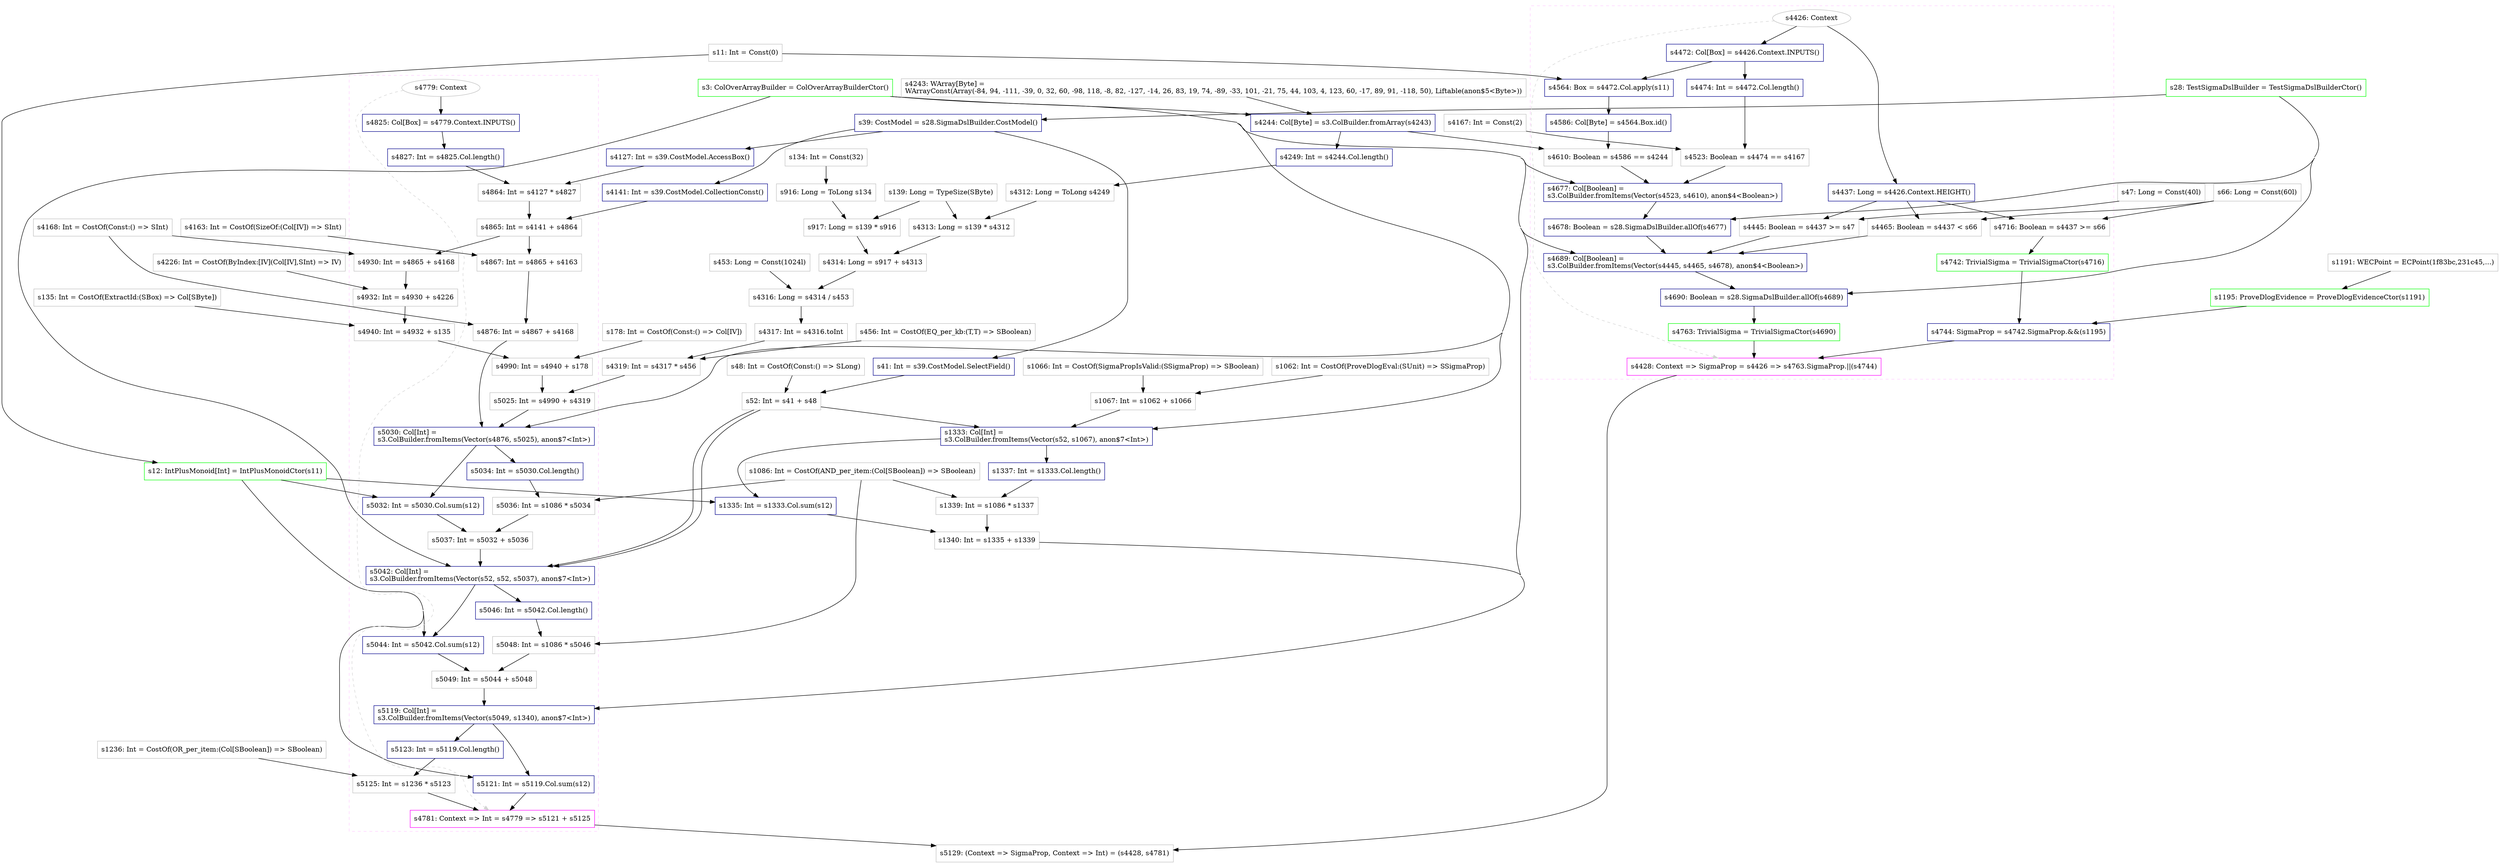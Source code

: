 digraph "bob_prove" {
concentrate=true
node [style=filled, fillcolor=orangered]

"s28" [
label="s28: TestSigmaDslBuilder = TestSigmaDslBuilderCtor()"
shape=box, color=green, tooltip="s28:TestSigmaDslBuilder", style=filled, fillcolor=white
]
"s1191" [
label="s1191: WECPoint = ECPoint(1f83bc,231c45,...)"
shape=box, color=gray, tooltip="s1191:WECPoint", style=filled, fillcolor=white
]
"s1195" [
label="s1195: ProveDlogEvidence = ProveDlogEvidenceCtor(s1191)"
shape=box, color=green, tooltip="s1195:ProveDlogEvidence", style=filled, fillcolor=white
]
"s4167" [
label="s4167: Int = Const(2)"
shape=box, color=gray, tooltip="s4167:Int", style=filled, fillcolor=white
]
"s3" [
label="s3: ColOverArrayBuilder = ColOverArrayBuilderCtor()"
shape=box, color=green, tooltip="s3:ColOverArrayBuilder", style=filled, fillcolor=white
]
"s4243" [
label="s4243: WArray[Byte] =\lWArrayConst(Array(-84, 94, -111, -39, 0, 32, 60, -98, 118, -8, 82, -127, -14, 26, 83, 19, 74, -89, -33, 101, -21, 75, 44, 103, 4, 123, 60, -17, 89, 91, -118, 50), Liftable(anon$5<Byte>))\l"
shape=box, color=gray, tooltip="s4243:WArray[Byte]", style=filled, fillcolor=white
]
"s4244" [
label="s4244: Col[Byte] = s3.ColBuilder.fromArray(s4243)"
shape=box, color=darkblue, tooltip="s4244:Col[Byte]", style=filled, fillcolor=white
]
"s66" [
label="s66: Long = Const(60l)"
shape=box, color=gray, tooltip="s66:Long", style=filled, fillcolor=white
]
"s11" [
label="s11: Int = Const(0)"
shape=box, color=gray, tooltip="s11:Int", style=filled, fillcolor=white
]
"s47" [
label="s47: Long = Const(40l)"
shape=box, color=gray, tooltip="s47:Long", style=filled, fillcolor=white
]
subgraph cluster_s4428 {
style=dashed; color="#FFCCFF"
"s4426" [
label="s4426: Context"
shape=oval, color=gray, tooltip="s4426:Context", style=filled, fillcolor=white
]
"s4428" [
label="s4428: Context => SigmaProp = s4426 => s4763.SigmaProp.||(s4744)"
shape=box, color=magenta, tooltip="s4428:Context => SigmaProp", style=filled, fillcolor=white
]
{rank=source; s4426}
"s4437" [
label="s4437: Long = s4426.Context.HEIGHT()"
shape=box, color=darkblue, tooltip="s4437:Long", style=filled, fillcolor=white
]
"s4445" [
label="s4445: Boolean = s4437 >= s47"
shape=box, color=gray, tooltip="s4445:Boolean", style=filled, fillcolor=white
]
"s4465" [
label="s4465: Boolean = s4437 < s66"
shape=box, color=gray, tooltip="s4465:Boolean", style=filled, fillcolor=white
]
"s4472" [
label="s4472: Col[Box] = s4426.Context.INPUTS()"
shape=box, color=darkblue, tooltip="s4472:Col[Box]", style=filled, fillcolor=white
]
"s4474" [
label="s4474: Int = s4472.Col.length()"
shape=box, color=darkblue, tooltip="s4474:Int", style=filled, fillcolor=white
]
"s4523" [
label="s4523: Boolean = s4474 == s4167"
shape=box, color=gray, tooltip="s4523:Boolean", style=filled, fillcolor=white
]
"s4564" [
label="s4564: Box = s4472.Col.apply(s11)"
shape=box, color=darkblue, tooltip="s4564:Box", style=filled, fillcolor=white
]
"s4586" [
label="s4586: Col[Byte] = s4564.Box.id()"
shape=box, color=darkblue, tooltip="s4586:Col[Byte]", style=filled, fillcolor=white
]
"s4610" [
label="s4610: Boolean = s4586 == s4244"
shape=box, color=gray, tooltip="s4610:Boolean", style=filled, fillcolor=white
]
"s4677" [
label="s4677: Col[Boolean] =\ls3.ColBuilder.fromItems(Vector(s4523, s4610), anon$4<Boolean>)\l"
shape=box, color=darkblue, tooltip="s4677:Col[Boolean]", style=filled, fillcolor=white
]
"s4678" [
label="s4678: Boolean = s28.SigmaDslBuilder.allOf(s4677)"
shape=box, color=darkblue, tooltip="s4678:Boolean", style=filled, fillcolor=white
]
"s4689" [
label="s4689: Col[Boolean] =\ls3.ColBuilder.fromItems(Vector(s4445, s4465, s4678), anon$4<Boolean>)\l"
shape=box, color=darkblue, tooltip="s4689:Col[Boolean]", style=filled, fillcolor=white
]
"s4690" [
label="s4690: Boolean = s28.SigmaDslBuilder.allOf(s4689)"
shape=box, color=darkblue, tooltip="s4690:Boolean", style=filled, fillcolor=white
]
"s4763" [
label="s4763: TrivialSigma = TrivialSigmaCtor(s4690)"
shape=box, color=green, tooltip="s4763:TrivialSigma", style=filled, fillcolor=white
]
"s4716" [
label="s4716: Boolean = s4437 >= s66"
shape=box, color=gray, tooltip="s4716:Boolean", style=filled, fillcolor=white
]
"s4742" [
label="s4742: TrivialSigma = TrivialSigmaCtor(s4716)"
shape=box, color=green, tooltip="s4742:TrivialSigma", style=filled, fillcolor=white
]
"s4744" [
label="s4744: SigmaProp = s4742.SigmaProp.&&(s1195)"
shape=box, color=darkblue, tooltip="s4744:SigmaProp", style=filled, fillcolor=white
]
{rank=sink; s4428}
}
"s4226" [
label="s4226: Int = CostOf(ByIndex:[IV](Col[IV],SInt) => IV)"
shape=box, color=gray, tooltip="s4226:Int", style=filled, fillcolor=white
]
"s39" [
label="s39: CostModel = s28.SigmaDslBuilder.CostModel()"
shape=box, color=darkblue, tooltip="s39:CostModel", style=filled, fillcolor=white
]
"s41" [
label="s41: Int = s39.CostModel.SelectField()"
shape=box, color=darkblue, tooltip="s41:Int", style=filled, fillcolor=white
]
"s48" [
label="s48: Int = CostOf(Const:() => SLong)"
shape=box, color=gray, tooltip="s48:Int", style=filled, fillcolor=white
]
"s52" [
label="s52: Int = s41 + s48"
shape=box, color=gray, tooltip="s52:Int", style=filled, fillcolor=white
]
"s4141" [
label="s4141: Int = s39.CostModel.CollectionConst()"
shape=box, color=darkblue, tooltip="s4141:Int", style=filled, fillcolor=white
]
"s4163" [
label="s4163: Int = CostOf(SizeOf:(Col[IV]) => SInt)"
shape=box, color=gray, tooltip="s4163:Int", style=filled, fillcolor=white
]
"s1086" [
label="s1086: Int = CostOf(AND_per_item:(Col[SBoolean]) => SBoolean)"
shape=box, color=gray, tooltip="s1086:Int", style=filled, fillcolor=white
]
"s12" [
label="s12: IntPlusMonoid[Int] = IntPlusMonoidCtor(s11)"
shape=box, color=green, tooltip="s12:IntPlusMonoid[Int]", style=filled, fillcolor=white
]
"s4127" [
label="s4127: Int = s39.CostModel.AccessBox()"
shape=box, color=darkblue, tooltip="s4127:Int", style=filled, fillcolor=white
]
"s135" [
label="s135: Int = CostOf(ExtractId:(SBox) => Col[SByte])"
shape=box, color=gray, tooltip="s135:Int", style=filled, fillcolor=white
]
"s139" [
label="s139: Long = TypeSize(SByte)"
shape=box, color=gray, tooltip="s139:Long", style=filled, fillcolor=white
]
"s134" [
label="s134: Int = Const(32)"
shape=box, color=gray, tooltip="s134:Int", style=filled, fillcolor=white
]
"s916" [
label="s916: Long = ToLong s134"
shape=box, color=gray, tooltip="s916:Long", style=filled, fillcolor=white
]
"s917" [
label="s917: Long = s139 * s916"
shape=box, color=gray, tooltip="s917:Long", style=filled, fillcolor=white
]
"s4249" [
label="s4249: Int = s4244.Col.length()"
shape=box, color=darkblue, tooltip="s4249:Int", style=filled, fillcolor=white
]
"s4312" [
label="s4312: Long = ToLong s4249"
shape=box, color=gray, tooltip="s4312:Long", style=filled, fillcolor=white
]
"s4313" [
label="s4313: Long = s139 * s4312"
shape=box, color=gray, tooltip="s4313:Long", style=filled, fillcolor=white
]
"s4314" [
label="s4314: Long = s917 + s4313"
shape=box, color=gray, tooltip="s4314:Long", style=filled, fillcolor=white
]
"s453" [
label="s453: Long = Const(1024l)"
shape=box, color=gray, tooltip="s453:Long", style=filled, fillcolor=white
]
"s4316" [
label="s4316: Long = s4314 / s453"
shape=box, color=gray, tooltip="s4316:Long", style=filled, fillcolor=white
]
"s4317" [
label="s4317: Int = s4316.toInt"
shape=box, color=gray, tooltip="s4317:Int", style=filled, fillcolor=white
]
"s456" [
label="s456: Int = CostOf(EQ_per_kb:(T,T) => SBoolean)"
shape=box, color=gray, tooltip="s456:Int", style=filled, fillcolor=white
]
"s4319" [
label="s4319: Int = s4317 * s456"
shape=box, color=gray, tooltip="s4319:Int", style=filled, fillcolor=white
]
"s1062" [
label="s1062: Int = CostOf(ProveDlogEval:(SUnit) => SSigmaProp)"
shape=box, color=gray, tooltip="s1062:Int", style=filled, fillcolor=white
]
"s1066" [
label="s1066: Int = CostOf(SigmaPropIsValid:(SSigmaProp) => SBoolean)"
shape=box, color=gray, tooltip="s1066:Int", style=filled, fillcolor=white
]
"s1067" [
label="s1067: Int = s1062 + s1066"
shape=box, color=gray, tooltip="s1067:Int", style=filled, fillcolor=white
]
"s1333" [
label="s1333: Col[Int] =\ls3.ColBuilder.fromItems(Vector(s52, s1067), anon$7<Int>)\l"
shape=box, color=darkblue, tooltip="s1333:Col[Int]", style=filled, fillcolor=white
]
"s1335" [
label="s1335: Int = s1333.Col.sum(s12)"
shape=box, color=darkblue, tooltip="s1335:Int", style=filled, fillcolor=white
]
"s1337" [
label="s1337: Int = s1333.Col.length()"
shape=box, color=darkblue, tooltip="s1337:Int", style=filled, fillcolor=white
]
"s1339" [
label="s1339: Int = s1086 * s1337"
shape=box, color=gray, tooltip="s1339:Int", style=filled, fillcolor=white
]
"s1340" [
label="s1340: Int = s1335 + s1339"
shape=box, color=gray, tooltip="s1340:Int", style=filled, fillcolor=white
]
"s4168" [
label="s4168: Int = CostOf(Const:() => SInt)"
shape=box, color=gray, tooltip="s4168:Int", style=filled, fillcolor=white
]
"s1236" [
label="s1236: Int = CostOf(OR_per_item:(Col[SBoolean]) => SBoolean)"
shape=box, color=gray, tooltip="s1236:Int", style=filled, fillcolor=white
]
"s178" [
label="s178: Int = CostOf(Const:() => Col[IV])"
shape=box, color=gray, tooltip="s178:Int", style=filled, fillcolor=white
]
subgraph cluster_s4781 {
style=dashed; color="#FFCCFF"
"s4779" [
label="s4779: Context"
shape=oval, color=gray, tooltip="s4779:Context", style=filled, fillcolor=white
]
"s4781" [
label="s4781: Context => Int = s4779 => s5121 + s5125"
shape=box, color=magenta, tooltip="s4781:Context => Int", style=filled, fillcolor=white
]
{rank=source; s4779}
"s4825" [
label="s4825: Col[Box] = s4779.Context.INPUTS()"
shape=box, color=darkblue, tooltip="s4825:Col[Box]", style=filled, fillcolor=white
]
"s4827" [
label="s4827: Int = s4825.Col.length()"
shape=box, color=darkblue, tooltip="s4827:Int", style=filled, fillcolor=white
]
"s4864" [
label="s4864: Int = s4127 * s4827"
shape=box, color=gray, tooltip="s4864:Int", style=filled, fillcolor=white
]
"s4865" [
label="s4865: Int = s4141 + s4864"
shape=box, color=gray, tooltip="s4865:Int", style=filled, fillcolor=white
]
"s4867" [
label="s4867: Int = s4865 + s4163"
shape=box, color=gray, tooltip="s4867:Int", style=filled, fillcolor=white
]
"s4876" [
label="s4876: Int = s4867 + s4168"
shape=box, color=gray, tooltip="s4876:Int", style=filled, fillcolor=white
]
"s4930" [
label="s4930: Int = s4865 + s4168"
shape=box, color=gray, tooltip="s4930:Int", style=filled, fillcolor=white
]
"s4932" [
label="s4932: Int = s4930 + s4226"
shape=box, color=gray, tooltip="s4932:Int", style=filled, fillcolor=white
]
"s4940" [
label="s4940: Int = s4932 + s135"
shape=box, color=gray, tooltip="s4940:Int", style=filled, fillcolor=white
]
"s4990" [
label="s4990: Int = s4940 + s178"
shape=box, color=gray, tooltip="s4990:Int", style=filled, fillcolor=white
]
"s5025" [
label="s5025: Int = s4990 + s4319"
shape=box, color=gray, tooltip="s5025:Int", style=filled, fillcolor=white
]
"s5030" [
label="s5030: Col[Int] =\ls3.ColBuilder.fromItems(Vector(s4876, s5025), anon$7<Int>)\l"
shape=box, color=darkblue, tooltip="s5030:Col[Int]", style=filled, fillcolor=white
]
"s5032" [
label="s5032: Int = s5030.Col.sum(s12)"
shape=box, color=darkblue, tooltip="s5032:Int", style=filled, fillcolor=white
]
"s5034" [
label="s5034: Int = s5030.Col.length()"
shape=box, color=darkblue, tooltip="s5034:Int", style=filled, fillcolor=white
]
"s5036" [
label="s5036: Int = s1086 * s5034"
shape=box, color=gray, tooltip="s5036:Int", style=filled, fillcolor=white
]
"s5037" [
label="s5037: Int = s5032 + s5036"
shape=box, color=gray, tooltip="s5037:Int", style=filled, fillcolor=white
]
"s5042" [
label="s5042: Col[Int] =\ls3.ColBuilder.fromItems(Vector(s52, s52, s5037), anon$7<Int>)\l"
shape=box, color=darkblue, tooltip="s5042:Col[Int]", style=filled, fillcolor=white
]
"s5044" [
label="s5044: Int = s5042.Col.sum(s12)"
shape=box, color=darkblue, tooltip="s5044:Int", style=filled, fillcolor=white
]
"s5046" [
label="s5046: Int = s5042.Col.length()"
shape=box, color=darkblue, tooltip="s5046:Int", style=filled, fillcolor=white
]
"s5048" [
label="s5048: Int = s1086 * s5046"
shape=box, color=gray, tooltip="s5048:Int", style=filled, fillcolor=white
]
"s5049" [
label="s5049: Int = s5044 + s5048"
shape=box, color=gray, tooltip="s5049:Int", style=filled, fillcolor=white
]
"s5119" [
label="s5119: Col[Int] =\ls3.ColBuilder.fromItems(Vector(s5049, s1340), anon$7<Int>)\l"
shape=box, color=darkblue, tooltip="s5119:Col[Int]", style=filled, fillcolor=white
]
"s5121" [
label="s5121: Int = s5119.Col.sum(s12)"
shape=box, color=darkblue, tooltip="s5121:Int", style=filled, fillcolor=white
]
"s5123" [
label="s5123: Int = s5119.Col.length()"
shape=box, color=darkblue, tooltip="s5123:Int", style=filled, fillcolor=white
]
"s5125" [
label="s5125: Int = s1236 * s5123"
shape=box, color=gray, tooltip="s5125:Int", style=filled, fillcolor=white
]
{rank=sink; s4781}
}
"s5129" [
label="s5129: (Context => SigmaProp, Context => Int) = (s4428, s4781)"
shape=box, color=gray, tooltip="s5129:(Context => SigmaProp, Context => Int)", style=filled, fillcolor=white
]
"s1333" -> "s1337" [style=solid]
"s5032" -> "s5037" [style=solid]
"s5036" -> "s5037" [style=solid]
"s4472" -> "s4564" [style=solid]
"s11" -> "s4564" [style=solid]
"s5119" -> "s5123" [style=solid]
"s4586" -> "s4610" [style=solid]
"s4244" -> "s4610" [style=solid]
"s4244" -> "s4249" [style=solid]
"s41" -> "s52" [style=solid]
"s48" -> "s52" [style=solid]
"s139" -> "s917" [style=solid]
"s916" -> "s917" [style=solid]
"s4426" -> "s4428" [style=dashed, color=lightgray, weight=0]
"s4763" -> "s4428" [style=solid]
"s4744" -> "s4428" [style=solid]
"s4316" -> "s4317" [style=solid]
"s39" -> "s4141" [style=solid]
"s5030" -> "s5032" [style=solid]
"s12" -> "s5032" [style=solid]
"s4779" -> "s4825" [style=solid]
"s5030" -> "s5034" [style=solid]
"s1062" -> "s1067" [style=solid]
"s1066" -> "s1067" [style=solid]
"s4249" -> "s4312" [style=solid]
"s5044" -> "s5049" [style=solid]
"s5048" -> "s5049" [style=solid]
"s5042" -> "s5044" [style=solid]
"s12" -> "s5044" [style=solid]
"s134" -> "s916" [style=solid]
"s1191" -> "s1195" [style=solid]
"s4314" -> "s4316" [style=solid]
"s453" -> "s4316" [style=solid]
"s4865" -> "s4930" [style=solid]
"s4168" -> "s4930" [style=solid]
"s4742" -> "s4744" [style=solid]
"s1195" -> "s4744" [style=solid]
"s4865" -> "s4867" [style=solid]
"s4163" -> "s4867" [style=solid]
"s3" -> "s4244" [style=solid]
"s4243" -> "s4244" [style=solid]
"s39" -> "s41" [style=solid]
"s3" -> "s4689" [style=solid]
"s4445" -> "s4689" [style=solid]
"s4465" -> "s4689" [style=solid]
"s4678" -> "s4689" [style=solid]
"s3" -> "s1333" [style=solid]
"s52" -> "s1333" [style=solid]
"s1067" -> "s1333" [style=solid]
"s1086" -> "s5048" [style=solid]
"s5046" -> "s5048" [style=solid]
"s5119" -> "s5121" [style=solid]
"s12" -> "s5121" [style=solid]
"s3" -> "s4677" [style=solid]
"s4523" -> "s4677" [style=solid]
"s4610" -> "s4677" [style=solid]
"s4437" -> "s4465" [style=solid]
"s66" -> "s4465" [style=solid]
"s11" -> "s12" [style=solid]
"s39" -> "s4127" [style=solid]
"s4437" -> "s4716" [style=solid]
"s66" -> "s4716" [style=solid]
"s4564" -> "s4586" [style=solid]
"s28" -> "s39" [style=solid]
"s1086" -> "s1339" [style=solid]
"s1337" -> "s1339" [style=solid]
"s4437" -> "s4445" [style=solid]
"s47" -> "s4445" [style=solid]
"s4940" -> "s4990" [style=solid]
"s178" -> "s4990" [style=solid]
"s4825" -> "s4827" [style=solid]
"s3" -> "s5042" [style=solid]
"s52" -> "s5042" [style=solid]
"s52" -> "s5042" [style=solid]
"s5037" -> "s5042" [style=solid]
"s28" -> "s4690" [style=solid]
"s4689" -> "s4690" [style=solid]
"s4990" -> "s5025" [style=solid]
"s4319" -> "s5025" [style=solid]
"s4317" -> "s4319" [style=solid]
"s456" -> "s4319" [style=solid]
"s1335" -> "s1340" [style=solid]
"s1339" -> "s1340" [style=solid]
"s4127" -> "s4864" [style=solid]
"s4827" -> "s4864" [style=solid]
"s1236" -> "s5125" [style=solid]
"s5123" -> "s5125" [style=solid]
"s4426" -> "s4437" [style=solid]
"s917" -> "s4314" [style=solid]
"s4313" -> "s4314" [style=solid]
"s3" -> "s5030" [style=solid]
"s4876" -> "s5030" [style=solid]
"s5025" -> "s5030" [style=solid]
"s4779" -> "s4781" [style=dashed, color=lightgray, weight=0]
"s5121" -> "s4781" [style=solid]
"s5125" -> "s4781" [style=solid]
"s4930" -> "s4932" [style=solid]
"s4226" -> "s4932" [style=solid]
"s4690" -> "s4763" [style=solid]
"s28" -> "s4678" [style=solid]
"s4677" -> "s4678" [style=solid]
"s3" -> "s5119" [style=solid]
"s5049" -> "s5119" [style=solid]
"s1340" -> "s5119" [style=solid]
"s4428" -> "s5129" [style=solid]
"s4781" -> "s5129" [style=solid]
"s4426" -> "s4472" [style=solid]
"s4474" -> "s4523" [style=solid]
"s4167" -> "s4523" [style=solid]
"s4472" -> "s4474" [style=solid]
"s1333" -> "s1335" [style=solid]
"s12" -> "s1335" [style=solid]
"s1086" -> "s5036" [style=solid]
"s5034" -> "s5036" [style=solid]
"s4141" -> "s4865" [style=solid]
"s4864" -> "s4865" [style=solid]
"s4867" -> "s4876" [style=solid]
"s4168" -> "s4876" [style=solid]
"s5042" -> "s5046" [style=solid]
"s4716" -> "s4742" [style=solid]
"s139" -> "s4313" [style=solid]
"s4312" -> "s4313" [style=solid]
"s4932" -> "s4940" [style=solid]
"s135" -> "s4940" [style=solid]
}
